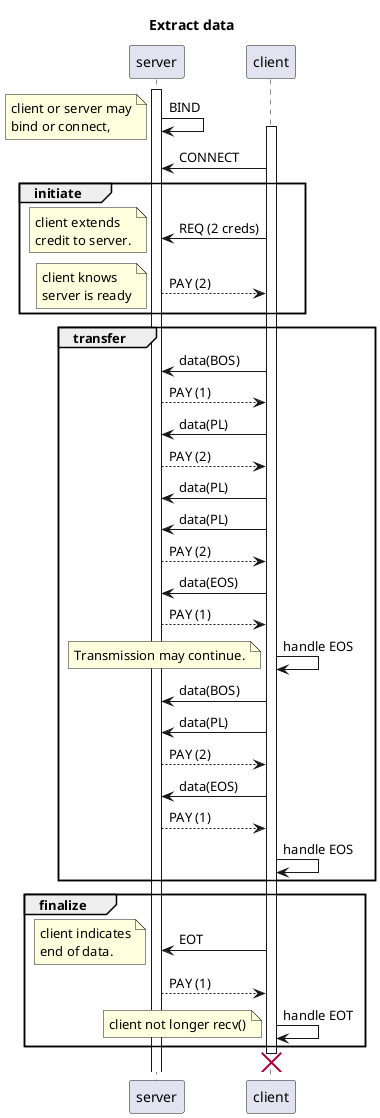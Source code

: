 @startuml
title Extract data


activate server
server -> server: BIND
note left
        client or server may
        bind or connect,
end note
activate client
client -> server : CONNECT

group initiate

client -> server : REQ (2 creds)

note left
        client extends
        credit to server.
end note

server --> client : PAY (2)
note left
        client knows
        server is ready
end note

end

group transfer

client -> server : data(BOS)
server --> client : PAY (1)
client -> server : data(PL)
server --> client : PAY (2)
client -> server : data(PL)
client -> server : data(PL)
server --> client : PAY (2)
client -> server : data(EOS)
server --> client : PAY (1)
client -> client : handle EOS 
note left
Transmission may continue.
end note
client -> server : data(BOS)
client -> server : data(PL)
server --> client : PAY (2)
client -> server : data(EOS)
server --> client : PAY (1)
client -> client : handle EOS 
end

group finalize
client -> server : EOT
note left
client indicates
end of data.
end note
server --> client : PAY (1)
client -> client : handle EOT
note left
client not longer recv()
end note
end

destroy client

@enduml
